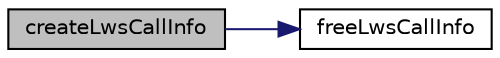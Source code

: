 digraph "createLwsCallInfo"
{
 // LATEX_PDF_SIZE
  edge [fontname="Helvetica",fontsize="10",labelfontname="Helvetica",labelfontsize="10"];
  node [fontname="Helvetica",fontsize="10",shape=record];
  rankdir="LR";
  Node1 [label="createLwsCallInfo",height=0.2,width=0.4,color="black", fillcolor="grey75", style="filled", fontcolor="black",tooltip=" "];
  Node1 -> Node2 [color="midnightblue",fontsize="10",style="solid",fontname="Helvetica"];
  Node2 [label="freeLwsCallInfo",height=0.2,width=0.4,color="black", fillcolor="white", style="filled",URL="$LwsApiCalls_8c.html#a22be1d34eb8fe76e2872b23ea9f981d1",tooltip=" "];
}
